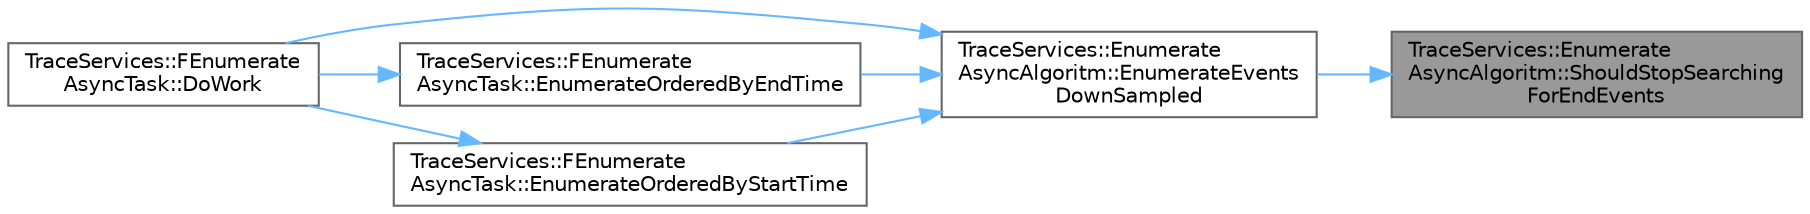 digraph "TraceServices::EnumerateAsyncAlgoritm::ShouldStopSearchingForEndEvents"
{
 // INTERACTIVE_SVG=YES
 // LATEX_PDF_SIZE
  bgcolor="transparent";
  edge [fontname=Helvetica,fontsize=10,labelfontname=Helvetica,labelfontsize=10];
  node [fontname=Helvetica,fontsize=10,shape=box,height=0.2,width=0.4];
  rankdir="RL";
  Node1 [id="Node000001",label="TraceServices::Enumerate\lAsyncAlgoritm::ShouldStopSearching\lForEndEvents",height=0.2,width=0.4,color="gray40", fillcolor="grey60", style="filled", fontcolor="black",tooltip=" "];
  Node1 -> Node2 [id="edge1_Node000001_Node000002",dir="back",color="steelblue1",style="solid",tooltip=" "];
  Node2 [id="Node000002",label="TraceServices::Enumerate\lAsyncAlgoritm::EnumerateEvents\lDownSampled",height=0.2,width=0.4,color="grey40", fillcolor="white", style="filled",URL="$da/dfe/classTraceServices_1_1EnumerateAsyncAlgoritm.html#abe95a7d3aa56ba169f7d00be992be268",tooltip=" "];
  Node2 -> Node3 [id="edge2_Node000002_Node000003",dir="back",color="steelblue1",style="solid",tooltip=" "];
  Node3 [id="Node000003",label="TraceServices::FEnumerate\lAsyncTask::DoWork",height=0.2,width=0.4,color="grey40", fillcolor="white", style="filled",URL="$d4/dc6/classTraceServices_1_1FEnumerateAsyncTask.html#a8c897477436bfe5c2ed920c5bd623bbb",tooltip=" "];
  Node2 -> Node4 [id="edge3_Node000002_Node000004",dir="back",color="steelblue1",style="solid",tooltip=" "];
  Node4 [id="Node000004",label="TraceServices::FEnumerate\lAsyncTask::EnumerateOrderedByEndTime",height=0.2,width=0.4,color="grey40", fillcolor="white", style="filled",URL="$d4/dc6/classTraceServices_1_1FEnumerateAsyncTask.html#a931e2d75c74e71939e8379f0910ba750",tooltip=" "];
  Node4 -> Node3 [id="edge4_Node000004_Node000003",dir="back",color="steelblue1",style="solid",tooltip=" "];
  Node2 -> Node5 [id="edge5_Node000002_Node000005",dir="back",color="steelblue1",style="solid",tooltip=" "];
  Node5 [id="Node000005",label="TraceServices::FEnumerate\lAsyncTask::EnumerateOrderedByStartTime",height=0.2,width=0.4,color="grey40", fillcolor="white", style="filled",URL="$d4/dc6/classTraceServices_1_1FEnumerateAsyncTask.html#a684e53833dcc149f9146f4744cda66ba",tooltip=" "];
  Node5 -> Node3 [id="edge6_Node000005_Node000003",dir="back",color="steelblue1",style="solid",tooltip=" "];
}
